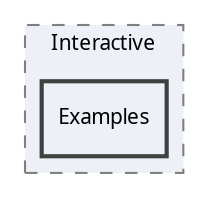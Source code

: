 digraph "Examples"
{
 // LATEX_PDF_SIZE
  edge [fontname="Calibrii",fontsize="10",labelfontname="Calibrii",labelfontsize="10"];
  node [fontname="Calibrii",fontsize="10",shape=record];
  compound=true
  subgraph clusterdir_c40cc76c6b7a638d83b292fa2688bbc3 {
    graph [ bgcolor="#edf0f7", pencolor="grey50", style="filled,dashed,", label="Interactive", fontname="Calibrii", fontsize="10", URL="dir_c40cc76c6b7a638d83b292fa2688bbc3.html"]
  dir_c45cb6829cf7ee0b37cbc2b027ea2c0d [shape=box, label="Examples", style="filled,bold,", fillcolor="#edf0f7", color="grey25", URL="dir_c45cb6829cf7ee0b37cbc2b027ea2c0d.html"];
  }
}
